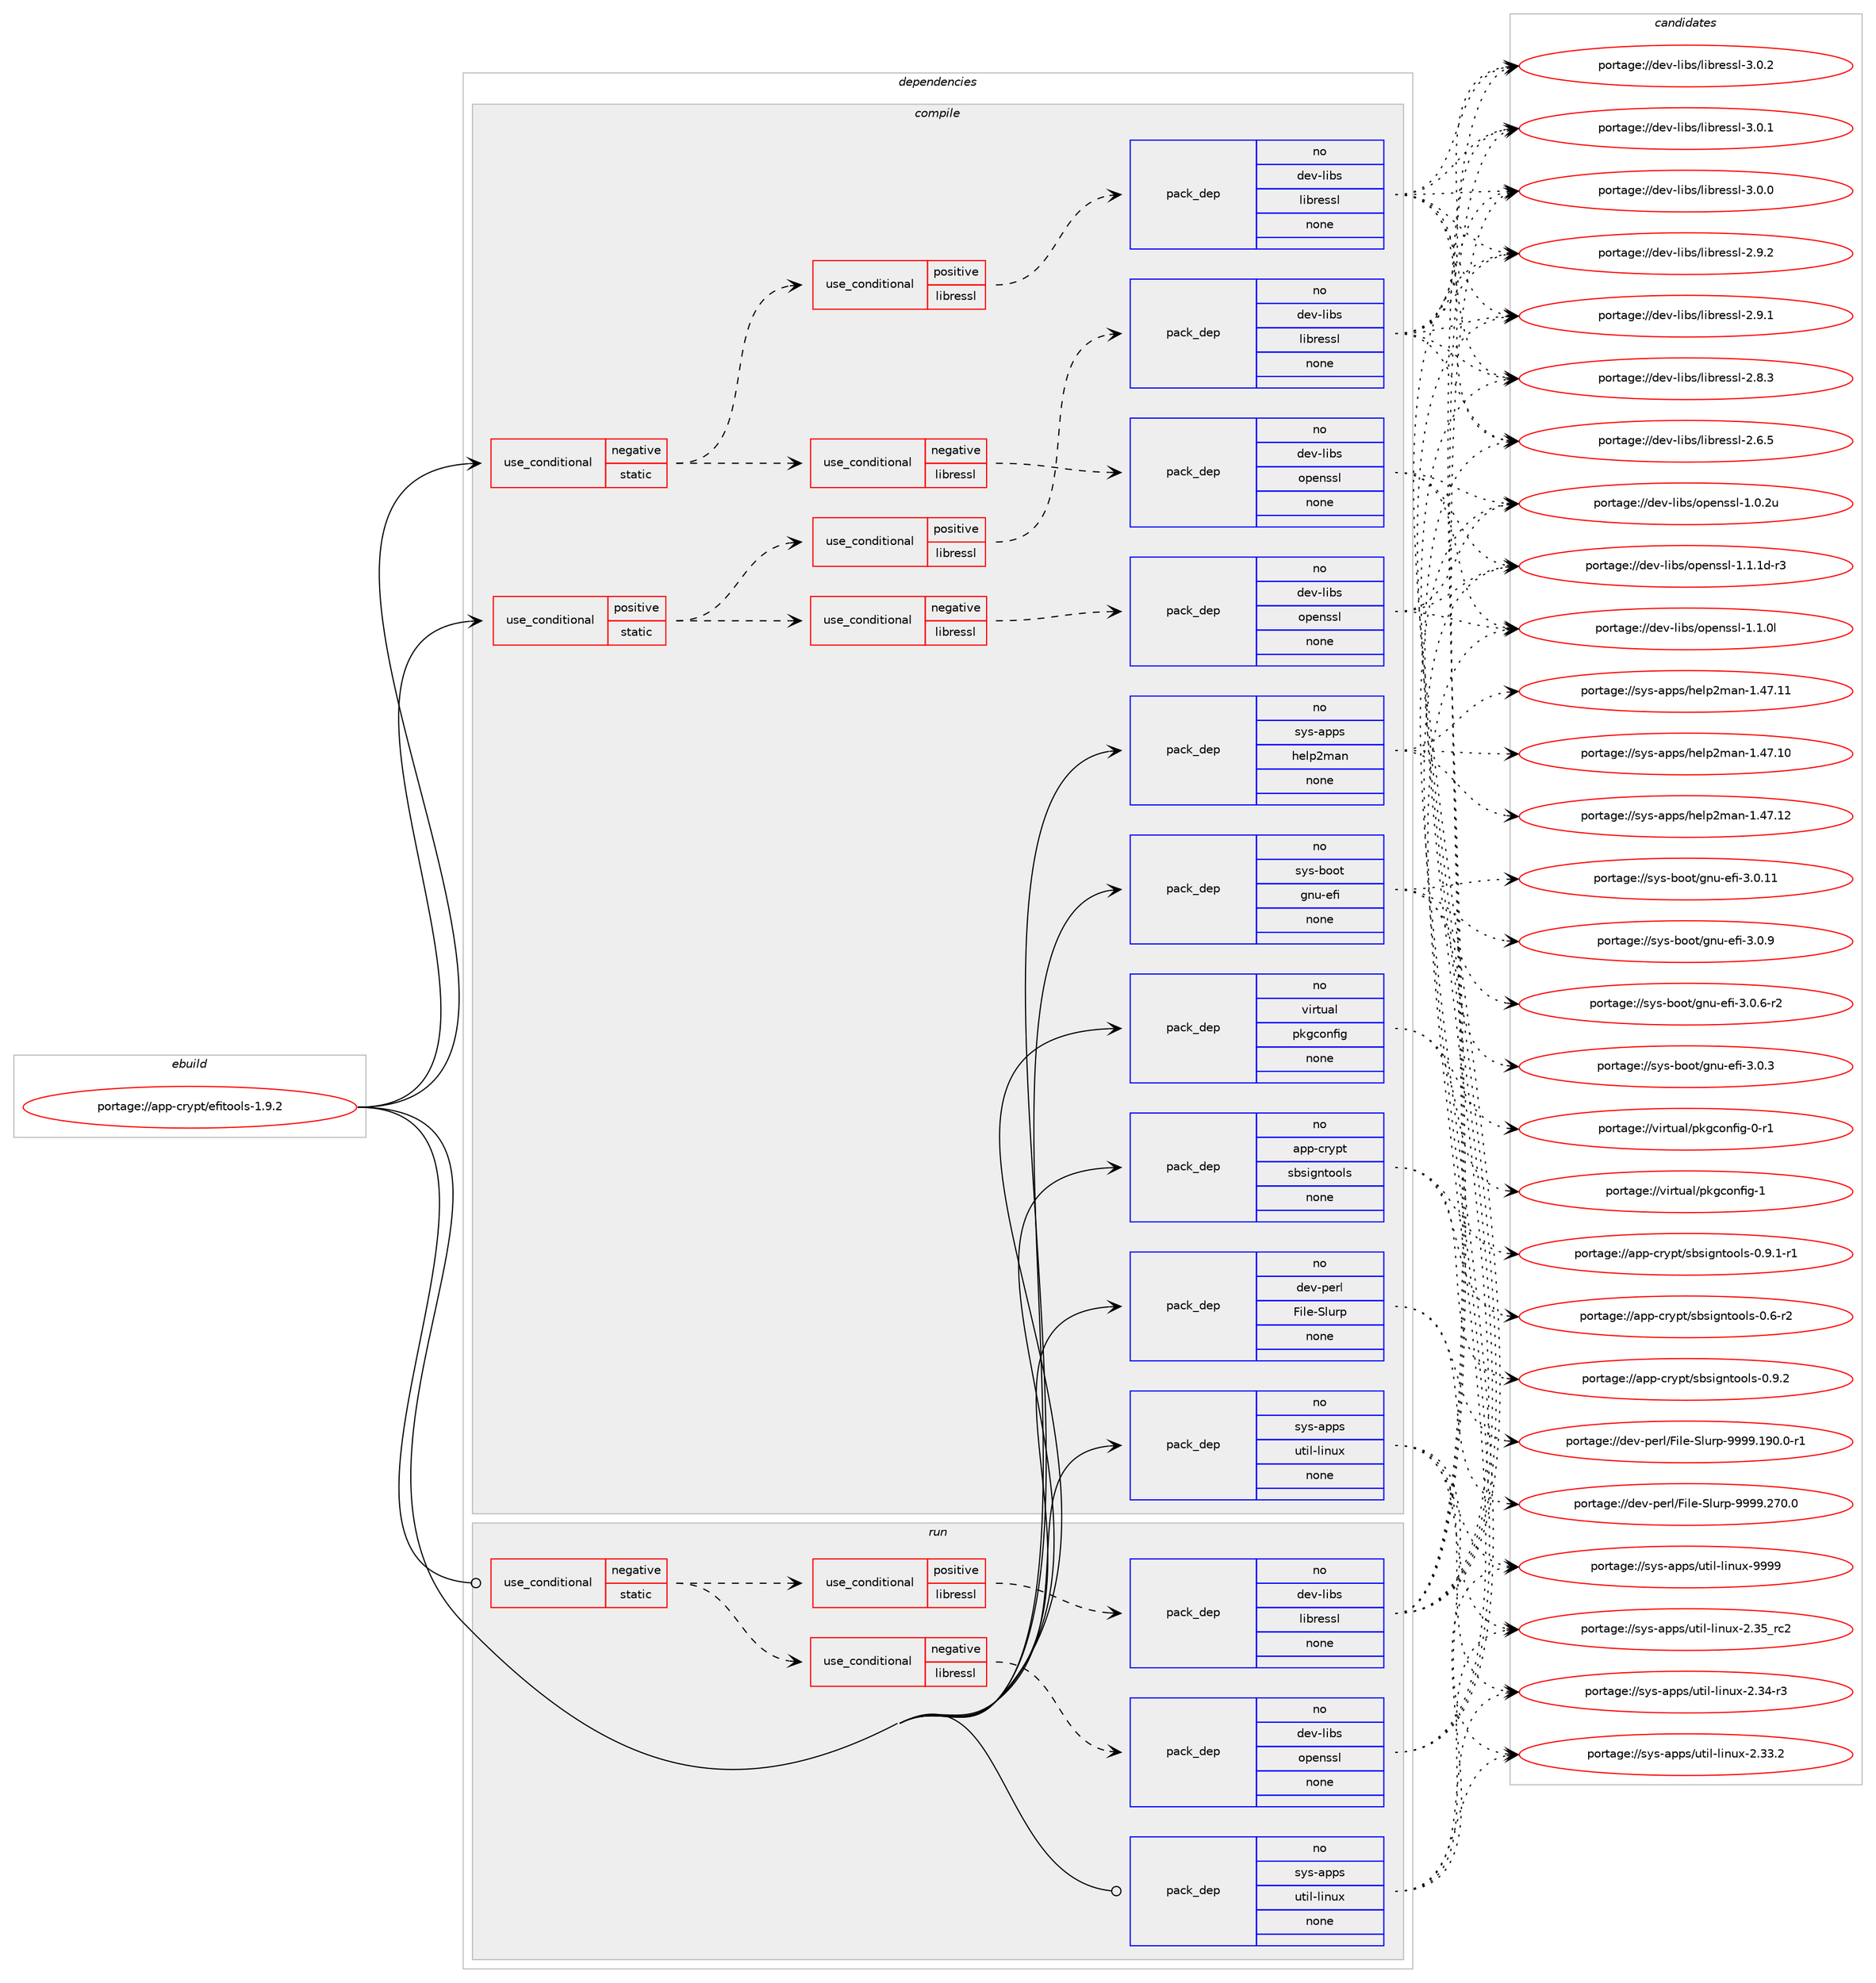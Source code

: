 digraph prolog {

# *************
# Graph options
# *************

newrank=true;
concentrate=true;
compound=true;
graph [rankdir=LR,fontname=Helvetica,fontsize=10,ranksep=1.5];#, ranksep=2.5, nodesep=0.2];
edge  [arrowhead=vee];
node  [fontname=Helvetica,fontsize=10];

# **********
# The ebuild
# **********

subgraph cluster_leftcol {
color=gray;
label=<<i>ebuild</i>>;
id [label="portage://app-crypt/efitools-1.9.2", color=red, width=4, href="../app-crypt/efitools-1.9.2.svg"];
}

# ****************
# The dependencies
# ****************

subgraph cluster_midcol {
color=gray;
label=<<i>dependencies</i>>;
subgraph cluster_compile {
fillcolor="#eeeeee";
style=filled;
label=<<i>compile</i>>;
subgraph cond151620 {
dependency643498 [label=<<TABLE BORDER="0" CELLBORDER="1" CELLSPACING="0" CELLPADDING="4"><TR><TD ROWSPAN="3" CELLPADDING="10">use_conditional</TD></TR><TR><TD>negative</TD></TR><TR><TD>static</TD></TR></TABLE>>, shape=none, color=red];
subgraph cond151621 {
dependency643499 [label=<<TABLE BORDER="0" CELLBORDER="1" CELLSPACING="0" CELLPADDING="4"><TR><TD ROWSPAN="3" CELLPADDING="10">use_conditional</TD></TR><TR><TD>negative</TD></TR><TR><TD>libressl</TD></TR></TABLE>>, shape=none, color=red];
subgraph pack483314 {
dependency643500 [label=<<TABLE BORDER="0" CELLBORDER="1" CELLSPACING="0" CELLPADDING="4" WIDTH="220"><TR><TD ROWSPAN="6" CELLPADDING="30">pack_dep</TD></TR><TR><TD WIDTH="110">no</TD></TR><TR><TD>dev-libs</TD></TR><TR><TD>openssl</TD></TR><TR><TD>none</TD></TR><TR><TD></TD></TR></TABLE>>, shape=none, color=blue];
}
dependency643499:e -> dependency643500:w [weight=20,style="dashed",arrowhead="vee"];
}
dependency643498:e -> dependency643499:w [weight=20,style="dashed",arrowhead="vee"];
subgraph cond151622 {
dependency643501 [label=<<TABLE BORDER="0" CELLBORDER="1" CELLSPACING="0" CELLPADDING="4"><TR><TD ROWSPAN="3" CELLPADDING="10">use_conditional</TD></TR><TR><TD>positive</TD></TR><TR><TD>libressl</TD></TR></TABLE>>, shape=none, color=red];
subgraph pack483315 {
dependency643502 [label=<<TABLE BORDER="0" CELLBORDER="1" CELLSPACING="0" CELLPADDING="4" WIDTH="220"><TR><TD ROWSPAN="6" CELLPADDING="30">pack_dep</TD></TR><TR><TD WIDTH="110">no</TD></TR><TR><TD>dev-libs</TD></TR><TR><TD>libressl</TD></TR><TR><TD>none</TD></TR><TR><TD></TD></TR></TABLE>>, shape=none, color=blue];
}
dependency643501:e -> dependency643502:w [weight=20,style="dashed",arrowhead="vee"];
}
dependency643498:e -> dependency643501:w [weight=20,style="dashed",arrowhead="vee"];
}
id:e -> dependency643498:w [weight=20,style="solid",arrowhead="vee"];
subgraph cond151623 {
dependency643503 [label=<<TABLE BORDER="0" CELLBORDER="1" CELLSPACING="0" CELLPADDING="4"><TR><TD ROWSPAN="3" CELLPADDING="10">use_conditional</TD></TR><TR><TD>positive</TD></TR><TR><TD>static</TD></TR></TABLE>>, shape=none, color=red];
subgraph cond151624 {
dependency643504 [label=<<TABLE BORDER="0" CELLBORDER="1" CELLSPACING="0" CELLPADDING="4"><TR><TD ROWSPAN="3" CELLPADDING="10">use_conditional</TD></TR><TR><TD>negative</TD></TR><TR><TD>libressl</TD></TR></TABLE>>, shape=none, color=red];
subgraph pack483316 {
dependency643505 [label=<<TABLE BORDER="0" CELLBORDER="1" CELLSPACING="0" CELLPADDING="4" WIDTH="220"><TR><TD ROWSPAN="6" CELLPADDING="30">pack_dep</TD></TR><TR><TD WIDTH="110">no</TD></TR><TR><TD>dev-libs</TD></TR><TR><TD>openssl</TD></TR><TR><TD>none</TD></TR><TR><TD></TD></TR></TABLE>>, shape=none, color=blue];
}
dependency643504:e -> dependency643505:w [weight=20,style="dashed",arrowhead="vee"];
}
dependency643503:e -> dependency643504:w [weight=20,style="dashed",arrowhead="vee"];
subgraph cond151625 {
dependency643506 [label=<<TABLE BORDER="0" CELLBORDER="1" CELLSPACING="0" CELLPADDING="4"><TR><TD ROWSPAN="3" CELLPADDING="10">use_conditional</TD></TR><TR><TD>positive</TD></TR><TR><TD>libressl</TD></TR></TABLE>>, shape=none, color=red];
subgraph pack483317 {
dependency643507 [label=<<TABLE BORDER="0" CELLBORDER="1" CELLSPACING="0" CELLPADDING="4" WIDTH="220"><TR><TD ROWSPAN="6" CELLPADDING="30">pack_dep</TD></TR><TR><TD WIDTH="110">no</TD></TR><TR><TD>dev-libs</TD></TR><TR><TD>libressl</TD></TR><TR><TD>none</TD></TR><TR><TD></TD></TR></TABLE>>, shape=none, color=blue];
}
dependency643506:e -> dependency643507:w [weight=20,style="dashed",arrowhead="vee"];
}
dependency643503:e -> dependency643506:w [weight=20,style="dashed",arrowhead="vee"];
}
id:e -> dependency643503:w [weight=20,style="solid",arrowhead="vee"];
subgraph pack483318 {
dependency643508 [label=<<TABLE BORDER="0" CELLBORDER="1" CELLSPACING="0" CELLPADDING="4" WIDTH="220"><TR><TD ROWSPAN="6" CELLPADDING="30">pack_dep</TD></TR><TR><TD WIDTH="110">no</TD></TR><TR><TD>app-crypt</TD></TR><TR><TD>sbsigntools</TD></TR><TR><TD>none</TD></TR><TR><TD></TD></TR></TABLE>>, shape=none, color=blue];
}
id:e -> dependency643508:w [weight=20,style="solid",arrowhead="vee"];
subgraph pack483319 {
dependency643509 [label=<<TABLE BORDER="0" CELLBORDER="1" CELLSPACING="0" CELLPADDING="4" WIDTH="220"><TR><TD ROWSPAN="6" CELLPADDING="30">pack_dep</TD></TR><TR><TD WIDTH="110">no</TD></TR><TR><TD>dev-perl</TD></TR><TR><TD>File-Slurp</TD></TR><TR><TD>none</TD></TR><TR><TD></TD></TR></TABLE>>, shape=none, color=blue];
}
id:e -> dependency643509:w [weight=20,style="solid",arrowhead="vee"];
subgraph pack483320 {
dependency643510 [label=<<TABLE BORDER="0" CELLBORDER="1" CELLSPACING="0" CELLPADDING="4" WIDTH="220"><TR><TD ROWSPAN="6" CELLPADDING="30">pack_dep</TD></TR><TR><TD WIDTH="110">no</TD></TR><TR><TD>sys-apps</TD></TR><TR><TD>help2man</TD></TR><TR><TD>none</TD></TR><TR><TD></TD></TR></TABLE>>, shape=none, color=blue];
}
id:e -> dependency643510:w [weight=20,style="solid",arrowhead="vee"];
subgraph pack483321 {
dependency643511 [label=<<TABLE BORDER="0" CELLBORDER="1" CELLSPACING="0" CELLPADDING="4" WIDTH="220"><TR><TD ROWSPAN="6" CELLPADDING="30">pack_dep</TD></TR><TR><TD WIDTH="110">no</TD></TR><TR><TD>sys-apps</TD></TR><TR><TD>util-linux</TD></TR><TR><TD>none</TD></TR><TR><TD></TD></TR></TABLE>>, shape=none, color=blue];
}
id:e -> dependency643511:w [weight=20,style="solid",arrowhead="vee"];
subgraph pack483322 {
dependency643512 [label=<<TABLE BORDER="0" CELLBORDER="1" CELLSPACING="0" CELLPADDING="4" WIDTH="220"><TR><TD ROWSPAN="6" CELLPADDING="30">pack_dep</TD></TR><TR><TD WIDTH="110">no</TD></TR><TR><TD>sys-boot</TD></TR><TR><TD>gnu-efi</TD></TR><TR><TD>none</TD></TR><TR><TD></TD></TR></TABLE>>, shape=none, color=blue];
}
id:e -> dependency643512:w [weight=20,style="solid",arrowhead="vee"];
subgraph pack483323 {
dependency643513 [label=<<TABLE BORDER="0" CELLBORDER="1" CELLSPACING="0" CELLPADDING="4" WIDTH="220"><TR><TD ROWSPAN="6" CELLPADDING="30">pack_dep</TD></TR><TR><TD WIDTH="110">no</TD></TR><TR><TD>virtual</TD></TR><TR><TD>pkgconfig</TD></TR><TR><TD>none</TD></TR><TR><TD></TD></TR></TABLE>>, shape=none, color=blue];
}
id:e -> dependency643513:w [weight=20,style="solid",arrowhead="vee"];
}
subgraph cluster_compileandrun {
fillcolor="#eeeeee";
style=filled;
label=<<i>compile and run</i>>;
}
subgraph cluster_run {
fillcolor="#eeeeee";
style=filled;
label=<<i>run</i>>;
subgraph cond151626 {
dependency643514 [label=<<TABLE BORDER="0" CELLBORDER="1" CELLSPACING="0" CELLPADDING="4"><TR><TD ROWSPAN="3" CELLPADDING="10">use_conditional</TD></TR><TR><TD>negative</TD></TR><TR><TD>static</TD></TR></TABLE>>, shape=none, color=red];
subgraph cond151627 {
dependency643515 [label=<<TABLE BORDER="0" CELLBORDER="1" CELLSPACING="0" CELLPADDING="4"><TR><TD ROWSPAN="3" CELLPADDING="10">use_conditional</TD></TR><TR><TD>negative</TD></TR><TR><TD>libressl</TD></TR></TABLE>>, shape=none, color=red];
subgraph pack483324 {
dependency643516 [label=<<TABLE BORDER="0" CELLBORDER="1" CELLSPACING="0" CELLPADDING="4" WIDTH="220"><TR><TD ROWSPAN="6" CELLPADDING="30">pack_dep</TD></TR><TR><TD WIDTH="110">no</TD></TR><TR><TD>dev-libs</TD></TR><TR><TD>openssl</TD></TR><TR><TD>none</TD></TR><TR><TD></TD></TR></TABLE>>, shape=none, color=blue];
}
dependency643515:e -> dependency643516:w [weight=20,style="dashed",arrowhead="vee"];
}
dependency643514:e -> dependency643515:w [weight=20,style="dashed",arrowhead="vee"];
subgraph cond151628 {
dependency643517 [label=<<TABLE BORDER="0" CELLBORDER="1" CELLSPACING="0" CELLPADDING="4"><TR><TD ROWSPAN="3" CELLPADDING="10">use_conditional</TD></TR><TR><TD>positive</TD></TR><TR><TD>libressl</TD></TR></TABLE>>, shape=none, color=red];
subgraph pack483325 {
dependency643518 [label=<<TABLE BORDER="0" CELLBORDER="1" CELLSPACING="0" CELLPADDING="4" WIDTH="220"><TR><TD ROWSPAN="6" CELLPADDING="30">pack_dep</TD></TR><TR><TD WIDTH="110">no</TD></TR><TR><TD>dev-libs</TD></TR><TR><TD>libressl</TD></TR><TR><TD>none</TD></TR><TR><TD></TD></TR></TABLE>>, shape=none, color=blue];
}
dependency643517:e -> dependency643518:w [weight=20,style="dashed",arrowhead="vee"];
}
dependency643514:e -> dependency643517:w [weight=20,style="dashed",arrowhead="vee"];
}
id:e -> dependency643514:w [weight=20,style="solid",arrowhead="odot"];
subgraph pack483326 {
dependency643519 [label=<<TABLE BORDER="0" CELLBORDER="1" CELLSPACING="0" CELLPADDING="4" WIDTH="220"><TR><TD ROWSPAN="6" CELLPADDING="30">pack_dep</TD></TR><TR><TD WIDTH="110">no</TD></TR><TR><TD>sys-apps</TD></TR><TR><TD>util-linux</TD></TR><TR><TD>none</TD></TR><TR><TD></TD></TR></TABLE>>, shape=none, color=blue];
}
id:e -> dependency643519:w [weight=20,style="solid",arrowhead="odot"];
}
}

# **************
# The candidates
# **************

subgraph cluster_choices {
rank=same;
color=gray;
label=<<i>candidates</i>>;

subgraph choice483314 {
color=black;
nodesep=1;
choice1001011184510810598115471111121011101151151084549464946491004511451 [label="portage://dev-libs/openssl-1.1.1d-r3", color=red, width=4,href="../dev-libs/openssl-1.1.1d-r3.svg"];
choice100101118451081059811547111112101110115115108454946494648108 [label="portage://dev-libs/openssl-1.1.0l", color=red, width=4,href="../dev-libs/openssl-1.1.0l.svg"];
choice100101118451081059811547111112101110115115108454946484650117 [label="portage://dev-libs/openssl-1.0.2u", color=red, width=4,href="../dev-libs/openssl-1.0.2u.svg"];
dependency643500:e -> choice1001011184510810598115471111121011101151151084549464946491004511451:w [style=dotted,weight="100"];
dependency643500:e -> choice100101118451081059811547111112101110115115108454946494648108:w [style=dotted,weight="100"];
dependency643500:e -> choice100101118451081059811547111112101110115115108454946484650117:w [style=dotted,weight="100"];
}
subgraph choice483315 {
color=black;
nodesep=1;
choice10010111845108105981154710810598114101115115108455146484650 [label="portage://dev-libs/libressl-3.0.2", color=red, width=4,href="../dev-libs/libressl-3.0.2.svg"];
choice10010111845108105981154710810598114101115115108455146484649 [label="portage://dev-libs/libressl-3.0.1", color=red, width=4,href="../dev-libs/libressl-3.0.1.svg"];
choice10010111845108105981154710810598114101115115108455146484648 [label="portage://dev-libs/libressl-3.0.0", color=red, width=4,href="../dev-libs/libressl-3.0.0.svg"];
choice10010111845108105981154710810598114101115115108455046574650 [label="portage://dev-libs/libressl-2.9.2", color=red, width=4,href="../dev-libs/libressl-2.9.2.svg"];
choice10010111845108105981154710810598114101115115108455046574649 [label="portage://dev-libs/libressl-2.9.1", color=red, width=4,href="../dev-libs/libressl-2.9.1.svg"];
choice10010111845108105981154710810598114101115115108455046564651 [label="portage://dev-libs/libressl-2.8.3", color=red, width=4,href="../dev-libs/libressl-2.8.3.svg"];
choice10010111845108105981154710810598114101115115108455046544653 [label="portage://dev-libs/libressl-2.6.5", color=red, width=4,href="../dev-libs/libressl-2.6.5.svg"];
dependency643502:e -> choice10010111845108105981154710810598114101115115108455146484650:w [style=dotted,weight="100"];
dependency643502:e -> choice10010111845108105981154710810598114101115115108455146484649:w [style=dotted,weight="100"];
dependency643502:e -> choice10010111845108105981154710810598114101115115108455146484648:w [style=dotted,weight="100"];
dependency643502:e -> choice10010111845108105981154710810598114101115115108455046574650:w [style=dotted,weight="100"];
dependency643502:e -> choice10010111845108105981154710810598114101115115108455046574649:w [style=dotted,weight="100"];
dependency643502:e -> choice10010111845108105981154710810598114101115115108455046564651:w [style=dotted,weight="100"];
dependency643502:e -> choice10010111845108105981154710810598114101115115108455046544653:w [style=dotted,weight="100"];
}
subgraph choice483316 {
color=black;
nodesep=1;
choice1001011184510810598115471111121011101151151084549464946491004511451 [label="portage://dev-libs/openssl-1.1.1d-r3", color=red, width=4,href="../dev-libs/openssl-1.1.1d-r3.svg"];
choice100101118451081059811547111112101110115115108454946494648108 [label="portage://dev-libs/openssl-1.1.0l", color=red, width=4,href="../dev-libs/openssl-1.1.0l.svg"];
choice100101118451081059811547111112101110115115108454946484650117 [label="portage://dev-libs/openssl-1.0.2u", color=red, width=4,href="../dev-libs/openssl-1.0.2u.svg"];
dependency643505:e -> choice1001011184510810598115471111121011101151151084549464946491004511451:w [style=dotted,weight="100"];
dependency643505:e -> choice100101118451081059811547111112101110115115108454946494648108:w [style=dotted,weight="100"];
dependency643505:e -> choice100101118451081059811547111112101110115115108454946484650117:w [style=dotted,weight="100"];
}
subgraph choice483317 {
color=black;
nodesep=1;
choice10010111845108105981154710810598114101115115108455146484650 [label="portage://dev-libs/libressl-3.0.2", color=red, width=4,href="../dev-libs/libressl-3.0.2.svg"];
choice10010111845108105981154710810598114101115115108455146484649 [label="portage://dev-libs/libressl-3.0.1", color=red, width=4,href="../dev-libs/libressl-3.0.1.svg"];
choice10010111845108105981154710810598114101115115108455146484648 [label="portage://dev-libs/libressl-3.0.0", color=red, width=4,href="../dev-libs/libressl-3.0.0.svg"];
choice10010111845108105981154710810598114101115115108455046574650 [label="portage://dev-libs/libressl-2.9.2", color=red, width=4,href="../dev-libs/libressl-2.9.2.svg"];
choice10010111845108105981154710810598114101115115108455046574649 [label="portage://dev-libs/libressl-2.9.1", color=red, width=4,href="../dev-libs/libressl-2.9.1.svg"];
choice10010111845108105981154710810598114101115115108455046564651 [label="portage://dev-libs/libressl-2.8.3", color=red, width=4,href="../dev-libs/libressl-2.8.3.svg"];
choice10010111845108105981154710810598114101115115108455046544653 [label="portage://dev-libs/libressl-2.6.5", color=red, width=4,href="../dev-libs/libressl-2.6.5.svg"];
dependency643507:e -> choice10010111845108105981154710810598114101115115108455146484650:w [style=dotted,weight="100"];
dependency643507:e -> choice10010111845108105981154710810598114101115115108455146484649:w [style=dotted,weight="100"];
dependency643507:e -> choice10010111845108105981154710810598114101115115108455146484648:w [style=dotted,weight="100"];
dependency643507:e -> choice10010111845108105981154710810598114101115115108455046574650:w [style=dotted,weight="100"];
dependency643507:e -> choice10010111845108105981154710810598114101115115108455046574649:w [style=dotted,weight="100"];
dependency643507:e -> choice10010111845108105981154710810598114101115115108455046564651:w [style=dotted,weight="100"];
dependency643507:e -> choice10010111845108105981154710810598114101115115108455046544653:w [style=dotted,weight="100"];
}
subgraph choice483318 {
color=black;
nodesep=1;
choice9711211245991141211121164711598115105103110116111111108115454846574650 [label="portage://app-crypt/sbsigntools-0.9.2", color=red, width=4,href="../app-crypt/sbsigntools-0.9.2.svg"];
choice97112112459911412111211647115981151051031101161111111081154548465746494511449 [label="portage://app-crypt/sbsigntools-0.9.1-r1", color=red, width=4,href="../app-crypt/sbsigntools-0.9.1-r1.svg"];
choice9711211245991141211121164711598115105103110116111111108115454846544511450 [label="portage://app-crypt/sbsigntools-0.6-r2", color=red, width=4,href="../app-crypt/sbsigntools-0.6-r2.svg"];
dependency643508:e -> choice9711211245991141211121164711598115105103110116111111108115454846574650:w [style=dotted,weight="100"];
dependency643508:e -> choice97112112459911412111211647115981151051031101161111111081154548465746494511449:w [style=dotted,weight="100"];
dependency643508:e -> choice9711211245991141211121164711598115105103110116111111108115454846544511450:w [style=dotted,weight="100"];
}
subgraph choice483319 {
color=black;
nodesep=1;
choice10010111845112101114108477010510810145831081171141124557575757465055484648 [label="portage://dev-perl/File-Slurp-9999.270.0", color=red, width=4,href="../dev-perl/File-Slurp-9999.270.0.svg"];
choice100101118451121011141084770105108101458310811711411245575757574649574846484511449 [label="portage://dev-perl/File-Slurp-9999.190.0-r1", color=red, width=4,href="../dev-perl/File-Slurp-9999.190.0-r1.svg"];
dependency643509:e -> choice10010111845112101114108477010510810145831081171141124557575757465055484648:w [style=dotted,weight="100"];
dependency643509:e -> choice100101118451121011141084770105108101458310811711411245575757574649574846484511449:w [style=dotted,weight="100"];
}
subgraph choice483320 {
color=black;
nodesep=1;
choice11512111545971121121154710410110811250109971104549465255464950 [label="portage://sys-apps/help2man-1.47.12", color=red, width=4,href="../sys-apps/help2man-1.47.12.svg"];
choice11512111545971121121154710410110811250109971104549465255464949 [label="portage://sys-apps/help2man-1.47.11", color=red, width=4,href="../sys-apps/help2man-1.47.11.svg"];
choice11512111545971121121154710410110811250109971104549465255464948 [label="portage://sys-apps/help2man-1.47.10", color=red, width=4,href="../sys-apps/help2man-1.47.10.svg"];
dependency643510:e -> choice11512111545971121121154710410110811250109971104549465255464950:w [style=dotted,weight="100"];
dependency643510:e -> choice11512111545971121121154710410110811250109971104549465255464949:w [style=dotted,weight="100"];
dependency643510:e -> choice11512111545971121121154710410110811250109971104549465255464948:w [style=dotted,weight="100"];
}
subgraph choice483321 {
color=black;
nodesep=1;
choice115121115459711211211547117116105108451081051101171204557575757 [label="portage://sys-apps/util-linux-9999", color=red, width=4,href="../sys-apps/util-linux-9999.svg"];
choice115121115459711211211547117116105108451081051101171204550465153951149950 [label="portage://sys-apps/util-linux-2.35_rc2", color=red, width=4,href="../sys-apps/util-linux-2.35_rc2.svg"];
choice1151211154597112112115471171161051084510810511011712045504651524511451 [label="portage://sys-apps/util-linux-2.34-r3", color=red, width=4,href="../sys-apps/util-linux-2.34-r3.svg"];
choice1151211154597112112115471171161051084510810511011712045504651514650 [label="portage://sys-apps/util-linux-2.33.2", color=red, width=4,href="../sys-apps/util-linux-2.33.2.svg"];
dependency643511:e -> choice115121115459711211211547117116105108451081051101171204557575757:w [style=dotted,weight="100"];
dependency643511:e -> choice115121115459711211211547117116105108451081051101171204550465153951149950:w [style=dotted,weight="100"];
dependency643511:e -> choice1151211154597112112115471171161051084510810511011712045504651524511451:w [style=dotted,weight="100"];
dependency643511:e -> choice1151211154597112112115471171161051084510810511011712045504651514650:w [style=dotted,weight="100"];
}
subgraph choice483322 {
color=black;
nodesep=1;
choice11512111545981111111164710311011745101102105455146484657 [label="portage://sys-boot/gnu-efi-3.0.9", color=red, width=4,href="../sys-boot/gnu-efi-3.0.9.svg"];
choice115121115459811111111647103110117451011021054551464846544511450 [label="portage://sys-boot/gnu-efi-3.0.6-r2", color=red, width=4,href="../sys-boot/gnu-efi-3.0.6-r2.svg"];
choice11512111545981111111164710311011745101102105455146484651 [label="portage://sys-boot/gnu-efi-3.0.3", color=red, width=4,href="../sys-boot/gnu-efi-3.0.3.svg"];
choice1151211154598111111116471031101174510110210545514648464949 [label="portage://sys-boot/gnu-efi-3.0.11", color=red, width=4,href="../sys-boot/gnu-efi-3.0.11.svg"];
dependency643512:e -> choice11512111545981111111164710311011745101102105455146484657:w [style=dotted,weight="100"];
dependency643512:e -> choice115121115459811111111647103110117451011021054551464846544511450:w [style=dotted,weight="100"];
dependency643512:e -> choice11512111545981111111164710311011745101102105455146484651:w [style=dotted,weight="100"];
dependency643512:e -> choice1151211154598111111116471031101174510110210545514648464949:w [style=dotted,weight="100"];
}
subgraph choice483323 {
color=black;
nodesep=1;
choice1181051141161179710847112107103991111101021051034549 [label="portage://virtual/pkgconfig-1", color=red, width=4,href="../virtual/pkgconfig-1.svg"];
choice11810511411611797108471121071039911111010210510345484511449 [label="portage://virtual/pkgconfig-0-r1", color=red, width=4,href="../virtual/pkgconfig-0-r1.svg"];
dependency643513:e -> choice1181051141161179710847112107103991111101021051034549:w [style=dotted,weight="100"];
dependency643513:e -> choice11810511411611797108471121071039911111010210510345484511449:w [style=dotted,weight="100"];
}
subgraph choice483324 {
color=black;
nodesep=1;
choice1001011184510810598115471111121011101151151084549464946491004511451 [label="portage://dev-libs/openssl-1.1.1d-r3", color=red, width=4,href="../dev-libs/openssl-1.1.1d-r3.svg"];
choice100101118451081059811547111112101110115115108454946494648108 [label="portage://dev-libs/openssl-1.1.0l", color=red, width=4,href="../dev-libs/openssl-1.1.0l.svg"];
choice100101118451081059811547111112101110115115108454946484650117 [label="portage://dev-libs/openssl-1.0.2u", color=red, width=4,href="../dev-libs/openssl-1.0.2u.svg"];
dependency643516:e -> choice1001011184510810598115471111121011101151151084549464946491004511451:w [style=dotted,weight="100"];
dependency643516:e -> choice100101118451081059811547111112101110115115108454946494648108:w [style=dotted,weight="100"];
dependency643516:e -> choice100101118451081059811547111112101110115115108454946484650117:w [style=dotted,weight="100"];
}
subgraph choice483325 {
color=black;
nodesep=1;
choice10010111845108105981154710810598114101115115108455146484650 [label="portage://dev-libs/libressl-3.0.2", color=red, width=4,href="../dev-libs/libressl-3.0.2.svg"];
choice10010111845108105981154710810598114101115115108455146484649 [label="portage://dev-libs/libressl-3.0.1", color=red, width=4,href="../dev-libs/libressl-3.0.1.svg"];
choice10010111845108105981154710810598114101115115108455146484648 [label="portage://dev-libs/libressl-3.0.0", color=red, width=4,href="../dev-libs/libressl-3.0.0.svg"];
choice10010111845108105981154710810598114101115115108455046574650 [label="portage://dev-libs/libressl-2.9.2", color=red, width=4,href="../dev-libs/libressl-2.9.2.svg"];
choice10010111845108105981154710810598114101115115108455046574649 [label="portage://dev-libs/libressl-2.9.1", color=red, width=4,href="../dev-libs/libressl-2.9.1.svg"];
choice10010111845108105981154710810598114101115115108455046564651 [label="portage://dev-libs/libressl-2.8.3", color=red, width=4,href="../dev-libs/libressl-2.8.3.svg"];
choice10010111845108105981154710810598114101115115108455046544653 [label="portage://dev-libs/libressl-2.6.5", color=red, width=4,href="../dev-libs/libressl-2.6.5.svg"];
dependency643518:e -> choice10010111845108105981154710810598114101115115108455146484650:w [style=dotted,weight="100"];
dependency643518:e -> choice10010111845108105981154710810598114101115115108455146484649:w [style=dotted,weight="100"];
dependency643518:e -> choice10010111845108105981154710810598114101115115108455146484648:w [style=dotted,weight="100"];
dependency643518:e -> choice10010111845108105981154710810598114101115115108455046574650:w [style=dotted,weight="100"];
dependency643518:e -> choice10010111845108105981154710810598114101115115108455046574649:w [style=dotted,weight="100"];
dependency643518:e -> choice10010111845108105981154710810598114101115115108455046564651:w [style=dotted,weight="100"];
dependency643518:e -> choice10010111845108105981154710810598114101115115108455046544653:w [style=dotted,weight="100"];
}
subgraph choice483326 {
color=black;
nodesep=1;
choice115121115459711211211547117116105108451081051101171204557575757 [label="portage://sys-apps/util-linux-9999", color=red, width=4,href="../sys-apps/util-linux-9999.svg"];
choice115121115459711211211547117116105108451081051101171204550465153951149950 [label="portage://sys-apps/util-linux-2.35_rc2", color=red, width=4,href="../sys-apps/util-linux-2.35_rc2.svg"];
choice1151211154597112112115471171161051084510810511011712045504651524511451 [label="portage://sys-apps/util-linux-2.34-r3", color=red, width=4,href="../sys-apps/util-linux-2.34-r3.svg"];
choice1151211154597112112115471171161051084510810511011712045504651514650 [label="portage://sys-apps/util-linux-2.33.2", color=red, width=4,href="../sys-apps/util-linux-2.33.2.svg"];
dependency643519:e -> choice115121115459711211211547117116105108451081051101171204557575757:w [style=dotted,weight="100"];
dependency643519:e -> choice115121115459711211211547117116105108451081051101171204550465153951149950:w [style=dotted,weight="100"];
dependency643519:e -> choice1151211154597112112115471171161051084510810511011712045504651524511451:w [style=dotted,weight="100"];
dependency643519:e -> choice1151211154597112112115471171161051084510810511011712045504651514650:w [style=dotted,weight="100"];
}
}

}
